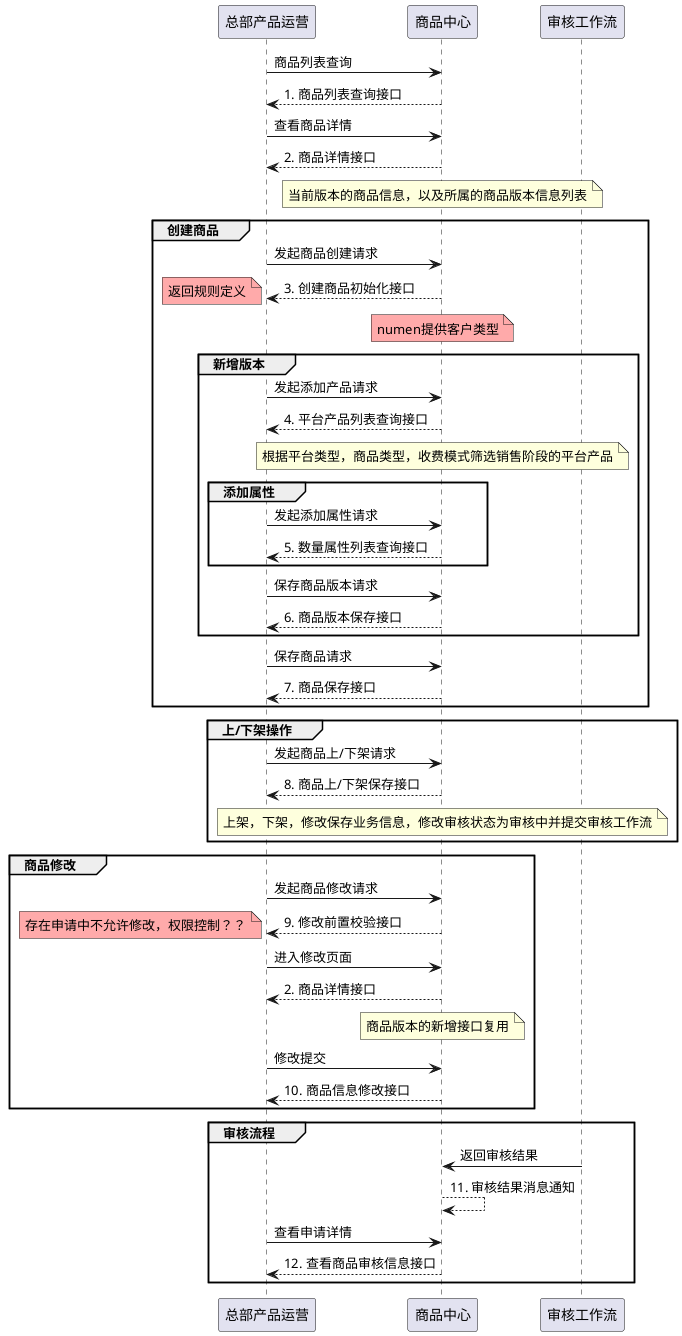 @startuml
'https://plantuml.com/sequence-diagram

总部产品运营 -> 商品中心: 商品列表查询
商品中心 --> 总部产品运营: 1. 商品列表查询接口
总部产品运营 -> 商品中心: 查看商品详情
商品中心 --> 总部产品运营: 2. 商品详情接口
note over 商品中心: 当前版本的商品信息，以及所属的商品版本信息列表
group 创建商品
总部产品运营 -> 商品中心: 发起商品创建请求
商品中心 --> 总部产品运营: 3. 创建商品初始化接口
note left #FFAAAA: 返回规则定义
note over 商品中心#FFAAAA: numen提供客户类型
group 新增版本
总部产品运营 -> 商品中心: 发起添加产品请求
商品中心 --> 总部产品运营: 4. 平台产品列表查询接口
note over 商品中心: 根据平台类型，商品类型，收费模式筛选销售阶段的平台产品
group 添加属性
总部产品运营 -> 商品中心: 发起添加属性请求
商品中心 --> 总部产品运营: 5. 数量属性列表查询接口
end
总部产品运营 -> 商品中心: 保存商品版本请求
商品中心 --> 总部产品运营: 6. 商品版本保存接口
end
总部产品运营 -> 商品中心: 保存商品请求
商品中心 --> 总部产品运营: 7. 商品保存接口
end
group 上/下架操作
总部产品运营 -> 商品中心: 发起商品上/下架请求
商品中心 --> 总部产品运营: 8. 商品上/下架保存接口
note over 商品中心: 上架，下架，修改保存业务信息，修改审核状态为审核中并提交审核工作流
end
group 商品修改
总部产品运营 -> 商品中心: 发起商品修改请求
商品中心 --> 总部产品运营: 9. 修改前置校验接口
note left #FFAAAA:  存在申请中不允许修改，权限控制？？
总部产品运营 -> 商品中心: 进入修改页面
商品中心 --> 总部产品运营: 2. 商品详情接口
note over 商品中心: 商品版本的新增接口复用
总部产品运营 -> 商品中心: 修改提交
商品中心 --> 总部产品运营: 10. 商品信息修改接口
end
group 审核流程
审核工作流 -> 商品中心: 返回审核结果
商品中心 --> 商品中心: 11. 审核结果消息通知
总部产品运营 -> 商品中心: 查看申请详情
商品中心 --> 总部产品运营: 12. 查看商品审核信息接口
end

@enduml